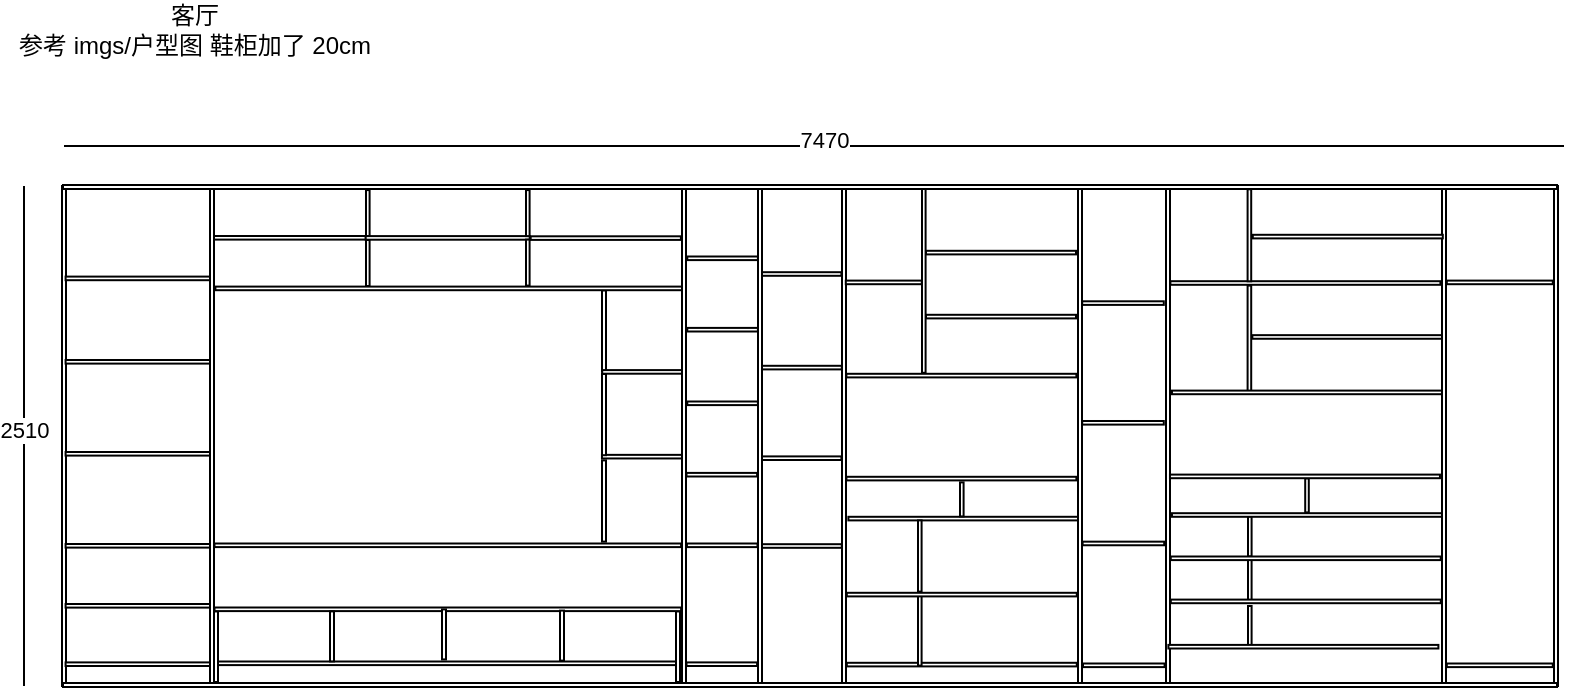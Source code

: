 <mxfile>
    <diagram id="WkoOyQL_onMO1ubSj4pm" name="第 1 页">
        <mxGraphModel dx="687" dy="387" grid="1" gridSize="10" guides="1" tooltips="1" connect="1" arrows="1" fold="1" page="1" pageScale="1" pageWidth="827" pageHeight="1169" math="0" shadow="0">
            <root>
                <mxCell id="0"/>
                <mxCell id="1" parent="0"/>
                <mxCell id="2" value="客厅&lt;br&gt;参考 imgs/户型图 鞋柜加了 20cm" style="text;html=1;strokeColor=none;fillColor=none;align=center;verticalAlign=middle;whiteSpace=wrap;rounded=0;movable=0;resizable=0;rotatable=0;deletable=0;editable=0;connectable=0;" parent="1" vertex="1">
                    <mxGeometry x="31" y="20" width="189" height="30" as="geometry"/>
                </mxCell>
                <mxCell id="5" value="" style="rounded=0;whiteSpace=wrap;html=1;movable=0;resizable=0;rotatable=0;deletable=0;editable=0;connectable=0;" parent="1" vertex="1">
                    <mxGeometry x="59" y="113" width="2" height="250" as="geometry"/>
                </mxCell>
                <mxCell id="13" value="" style="rounded=0;whiteSpace=wrap;html=1;rotation=90;movable=0;resizable=0;rotatable=0;deletable=0;editable=0;connectable=0;" parent="1" vertex="1">
                    <mxGeometry x="97" y="315" width="1.8" height="74.2" as="geometry"/>
                </mxCell>
                <mxCell id="25" value="" style="rounded=0;whiteSpace=wrap;html=1;rotation=90;movable=0;resizable=0;rotatable=0;deletable=0;editable=0;connectable=0;" parent="1" vertex="1">
                    <mxGeometry x="97" y="285.8" width="1.8" height="74.2" as="geometry"/>
                </mxCell>
                <mxCell id="27" value="" style="rounded=0;whiteSpace=wrap;html=1;rotation=90;movable=0;resizable=0;rotatable=0;deletable=0;editable=0;connectable=0;" parent="1" vertex="1">
                    <mxGeometry x="97" y="255.8" width="1.8" height="74.2" as="geometry"/>
                </mxCell>
                <mxCell id="28" value="" style="rounded=0;whiteSpace=wrap;html=1;rotation=90;movable=0;resizable=0;rotatable=0;deletable=0;editable=0;connectable=0;" parent="1" vertex="1">
                    <mxGeometry x="97" y="209.8" width="1.8" height="74.2" as="geometry"/>
                </mxCell>
                <mxCell id="29" value="" style="rounded=0;whiteSpace=wrap;html=1;rotation=90;movable=0;resizable=0;rotatable=0;deletable=0;editable=0;connectable=0;" parent="1" vertex="1">
                    <mxGeometry x="97" y="163.8" width="1.8" height="74.2" as="geometry"/>
                </mxCell>
                <mxCell id="30" value="" style="rounded=0;whiteSpace=wrap;html=1;rotation=90;movable=0;resizable=0;rotatable=0;deletable=0;editable=0;connectable=0;" parent="1" vertex="1">
                    <mxGeometry x="96" y="123.1" width="1.8" height="72.2" as="geometry"/>
                </mxCell>
                <mxCell id="34" value="" style="endArrow=none;html=1;movable=0;resizable=0;rotatable=0;deletable=0;editable=0;connectable=0;" parent="1" edge="1">
                    <mxGeometry width="50" height="50" relative="1" as="geometry">
                        <mxPoint x="40" y="363" as="sourcePoint"/>
                        <mxPoint x="40" y="113" as="targetPoint"/>
                    </mxGeometry>
                </mxCell>
                <mxCell id="35" value="2510" style="edgeLabel;html=1;align=center;verticalAlign=middle;resizable=0;points=[];movable=0;rotatable=0;deletable=0;editable=0;connectable=0;" parent="34" vertex="1" connectable="0">
                    <mxGeometry x="0.323" y="2" relative="1" as="geometry">
                        <mxPoint x="2" y="37" as="offset"/>
                    </mxGeometry>
                </mxCell>
                <mxCell id="36" value="" style="endArrow=none;html=1;movable=0;resizable=0;rotatable=0;deletable=0;editable=0;connectable=0;" parent="1" edge="1">
                    <mxGeometry width="50" height="50" relative="1" as="geometry">
                        <mxPoint x="60" y="93" as="sourcePoint"/>
                        <mxPoint x="810" y="93" as="targetPoint"/>
                    </mxGeometry>
                </mxCell>
                <mxCell id="37" value="7470" style="edgeLabel;html=1;align=center;verticalAlign=middle;resizable=0;points=[];movable=0;rotatable=0;deletable=0;editable=0;connectable=0;" parent="36" vertex="1" connectable="0">
                    <mxGeometry x="-0.278" y="2" relative="1" as="geometry">
                        <mxPoint x="109" y="-1" as="offset"/>
                    </mxGeometry>
                </mxCell>
                <mxCell id="38" value="" style="rounded=0;whiteSpace=wrap;html=1;rotation=90;movable=0;resizable=0;rotatable=0;deletable=0;editable=0;connectable=0;" parent="1" vertex="1">
                    <mxGeometry x="251" y="235" width="1.8" height="233.3" as="geometry"/>
                </mxCell>
                <mxCell id="41" value="" style="rounded=0;whiteSpace=wrap;html=1;rotation=90;movable=0;resizable=0;rotatable=0;deletable=0;editable=0;connectable=0;" parent="1" vertex="1">
                    <mxGeometry x="388" y="334.45" width="1.8" height="35.3" as="geometry"/>
                </mxCell>
                <mxCell id="44" value="" style="rounded=0;whiteSpace=wrap;html=1;movable=0;resizable=0;rotatable=0;deletable=0;editable=0;connectable=0;" parent="1" vertex="1">
                    <mxGeometry x="449" y="113.1" width="2" height="250" as="geometry"/>
                </mxCell>
                <mxCell id="47" value="" style="rounded=0;whiteSpace=wrap;html=1;rotation=90;movable=0;resizable=0;rotatable=0;deletable=0;editable=0;connectable=0;" parent="1" vertex="1">
                    <mxGeometry x="508" y="294.8" width="1.8" height="115" as="geometry"/>
                </mxCell>
                <mxCell id="49" value="" style="rounded=0;whiteSpace=wrap;html=1;rotation=90;movable=0;resizable=0;rotatable=0;deletable=0;editable=0;connectable=0;" parent="1" vertex="1">
                    <mxGeometry x="589" y="332.25" width="1.8" height="40.8" as="geometry"/>
                </mxCell>
                <mxCell id="53" value="" style="rounded=0;whiteSpace=wrap;html=1;rotation=90;movable=0;resizable=0;rotatable=0;deletable=0;editable=0;connectable=0;" parent="1" vertex="1">
                    <mxGeometry x="777" y="326.15" width="1.8" height="53" as="geometry"/>
                </mxCell>
                <mxCell id="54" value="" style="rounded=0;whiteSpace=wrap;html=1;rotation=-180;movable=0;resizable=0;rotatable=0;deletable=0;editable=0;connectable=0;" parent="1" vertex="1">
                    <mxGeometry x="135" y="325.7" width="2" height="35.3" as="geometry"/>
                </mxCell>
                <mxCell id="56" value="" style="rounded=0;whiteSpace=wrap;html=1;rotation=-180;movable=0;resizable=0;rotatable=0;deletable=0;editable=0;connectable=0;" parent="1" vertex="1">
                    <mxGeometry x="366" y="325.7" width="2" height="35.3" as="geometry"/>
                </mxCell>
                <mxCell id="57" value="" style="rounded=0;whiteSpace=wrap;html=1;rotation=90;movable=0;resizable=0;rotatable=0;deletable=0;editable=0;connectable=0;" parent="1" vertex="1">
                    <mxGeometry x="251" y="208" width="1.8" height="233.3" as="geometry"/>
                </mxCell>
                <mxCell id="59" value="" style="rounded=0;whiteSpace=wrap;html=1;rotation=-180;movable=0;resizable=0;rotatable=0;deletable=0;editable=0;connectable=0;" parent="1" vertex="1">
                    <mxGeometry x="193" y="325.7" width="2" height="25" as="geometry"/>
                </mxCell>
                <mxCell id="60" value="" style="rounded=0;whiteSpace=wrap;html=1;rotation=-180;movable=0;resizable=0;rotatable=0;deletable=0;editable=0;connectable=0;" parent="1" vertex="1">
                    <mxGeometry x="249" y="324.7" width="2" height="25" as="geometry"/>
                </mxCell>
                <mxCell id="62" value="" style="rounded=0;whiteSpace=wrap;html=1;rotation=-180;movable=0;resizable=0;rotatable=0;deletable=0;editable=0;connectable=0;" parent="1" vertex="1">
                    <mxGeometry x="308" y="325.3" width="2" height="25" as="geometry"/>
                </mxCell>
                <mxCell id="64" value="" style="rounded=0;whiteSpace=wrap;html=1;rotation=90;movable=0;resizable=0;rotatable=0;deletable=0;editable=0;connectable=0;" parent="1" vertex="1">
                    <mxGeometry x="251" y="176" width="1.8" height="233.3" as="geometry"/>
                </mxCell>
                <mxCell id="66" value="" style="rounded=0;whiteSpace=wrap;html=1;rotation=-180;movable=0;resizable=0;rotatable=0;deletable=0;editable=0;connectable=0;" parent="1" vertex="1">
                    <mxGeometry x="329" y="250.2" width="2" height="40.6" as="geometry"/>
                </mxCell>
                <mxCell id="68" value="" style="rounded=0;whiteSpace=wrap;html=1;rotation=90;movable=0;resizable=0;rotatable=0;deletable=0;editable=0;connectable=0;" parent="1" vertex="1">
                    <mxGeometry x="348.08" y="228.33" width="1.8" height="40" as="geometry"/>
                </mxCell>
                <mxCell id="69" value="" style="rounded=0;whiteSpace=wrap;html=1;rotation=-180;movable=0;resizable=0;rotatable=0;deletable=0;editable=0;connectable=0;" parent="1" vertex="1">
                    <mxGeometry x="329" y="207.0" width="2" height="40.6" as="geometry"/>
                </mxCell>
                <mxCell id="70" value="" style="rounded=0;whiteSpace=wrap;html=1;rotation=-180;movable=0;resizable=0;rotatable=0;deletable=0;editable=0;connectable=0;" parent="1" vertex="1">
                    <mxGeometry x="329" y="165.2" width="2" height="40.6" as="geometry"/>
                </mxCell>
                <mxCell id="71" value="" style="rounded=0;whiteSpace=wrap;html=1;rotation=90;movable=0;resizable=0;rotatable=0;deletable=0;editable=0;connectable=0;" parent="1" vertex="1">
                    <mxGeometry x="348.2" y="185.95" width="1.8" height="40" as="geometry"/>
                </mxCell>
                <mxCell id="72" value="" style="rounded=0;whiteSpace=wrap;html=1;rotation=90;movable=0;resizable=0;rotatable=0;deletable=0;editable=0;connectable=0;" parent="1" vertex="1">
                    <mxGeometry x="251.8" y="47.2" width="1.8" height="234" as="geometry"/>
                </mxCell>
                <mxCell id="75" value="" style="rounded=0;whiteSpace=wrap;html=1;rotation=-180;movable=0;resizable=0;rotatable=0;deletable=0;editable=0;connectable=0;" parent="1" vertex="1">
                    <mxGeometry x="211" y="115.05" width="1.8" height="23" as="geometry"/>
                </mxCell>
                <mxCell id="76" value="" style="rounded=0;whiteSpace=wrap;html=1;rotation=-180;movable=0;resizable=0;rotatable=0;deletable=0;editable=0;connectable=0;" parent="1" vertex="1">
                    <mxGeometry x="211" y="140" width="1.8" height="23" as="geometry"/>
                </mxCell>
                <mxCell id="77" value="" style="rounded=0;whiteSpace=wrap;html=1;rotation=90;movable=0;resizable=0;rotatable=0;deletable=0;editable=0;connectable=0;" parent="1" vertex="1">
                    <mxGeometry x="172" y="100.9" width="1.8" height="76" as="geometry"/>
                </mxCell>
                <mxCell id="78" value="" style="rounded=0;whiteSpace=wrap;html=1;rotation=90;movable=0;resizable=0;rotatable=0;deletable=0;editable=0;connectable=0;" parent="1" vertex="1">
                    <mxGeometry x="250.95" y="97.95" width="1.8" height="82" as="geometry"/>
                </mxCell>
                <mxCell id="79" value="" style="rounded=0;whiteSpace=wrap;html=1;rotation=-180;movable=0;resizable=0;rotatable=0;deletable=0;editable=0;connectable=0;" parent="1" vertex="1">
                    <mxGeometry x="291" y="115.05" width="1.8" height="23" as="geometry"/>
                </mxCell>
                <mxCell id="80" value="" style="rounded=0;whiteSpace=wrap;html=1;rotation=-180;movable=0;resizable=0;rotatable=0;deletable=0;editable=0;connectable=0;" parent="1" vertex="1">
                    <mxGeometry x="291" y="139.8" width="1.8" height="23" as="geometry"/>
                </mxCell>
                <mxCell id="81" value="" style="rounded=0;whiteSpace=wrap;html=1;rotation=90;movable=0;resizable=0;rotatable=0;deletable=0;editable=0;connectable=0;" parent="1" vertex="1">
                    <mxGeometry x="330" y="101.5" width="1.8" height="75.1" as="geometry"/>
                </mxCell>
                <mxCell id="82" value="" style="rounded=0;whiteSpace=wrap;html=1;rotation=90;movable=0;resizable=0;rotatable=0;deletable=0;editable=0;connectable=0;" parent="1" vertex="1">
                    <mxGeometry x="388.2" y="275" width="1.8" height="35.3" as="geometry"/>
                </mxCell>
                <mxCell id="83" value="" style="rounded=0;whiteSpace=wrap;html=1;rotation=90;movable=0;resizable=0;rotatable=0;deletable=0;editable=0;connectable=0;" parent="1" vertex="1">
                    <mxGeometry x="428" y="273" width="1.8" height="40" as="geometry"/>
                </mxCell>
                <mxCell id="85" value="" style="rounded=0;whiteSpace=wrap;html=1;rotation=90;movable=0;resizable=0;rotatable=0;deletable=0;editable=0;connectable=0;" parent="1" vertex="1">
                    <mxGeometry x="427.8" y="229.1" width="1.8" height="40" as="geometry"/>
                </mxCell>
                <mxCell id="86" value="" style="rounded=0;whiteSpace=wrap;html=1;rotation=90;movable=0;resizable=0;rotatable=0;deletable=0;editable=0;connectable=0;" parent="1" vertex="1">
                    <mxGeometry x="428" y="183.8" width="1.8" height="40" as="geometry"/>
                </mxCell>
                <mxCell id="87" value="" style="rounded=0;whiteSpace=wrap;html=1;rotation=90;movable=0;resizable=0;rotatable=0;deletable=0;editable=0;connectable=0;" parent="1" vertex="1">
                    <mxGeometry x="427.8" y="137" width="1.8" height="40" as="geometry"/>
                </mxCell>
                <mxCell id="92" value="" style="rounded=0;whiteSpace=wrap;html=1;rotation=90;movable=0;resizable=0;rotatable=0;deletable=0;editable=0;connectable=0;" parent="1" vertex="1">
                    <mxGeometry x="388" y="239.7" width="1.8" height="35.3" as="geometry"/>
                </mxCell>
                <mxCell id="94" value="" style="rounded=0;whiteSpace=wrap;html=1;rotation=90;movable=0;resizable=0;rotatable=0;deletable=0;editable=0;connectable=0;" parent="1" vertex="1">
                    <mxGeometry x="388.4" y="204" width="1.8" height="35.3" as="geometry"/>
                </mxCell>
                <mxCell id="95" value="" style="rounded=0;whiteSpace=wrap;html=1;rotation=90;movable=0;resizable=0;rotatable=0;deletable=0;editable=0;connectable=0;" parent="1" vertex="1">
                    <mxGeometry x="388.4" y="167.2" width="1.8" height="35.3" as="geometry"/>
                </mxCell>
                <mxCell id="96" value="" style="rounded=0;whiteSpace=wrap;html=1;rotation=90;movable=0;resizable=0;rotatable=0;deletable=0;editable=0;connectable=0;" parent="1" vertex="1">
                    <mxGeometry x="388.4" y="131.5" width="1.8" height="35.3" as="geometry"/>
                </mxCell>
                <mxCell id="100" value="" style="rounded=0;whiteSpace=wrap;html=1;rotation=90;movable=0;resizable=0;rotatable=0;deletable=0;editable=0;connectable=0;" parent="1" vertex="1">
                    <mxGeometry x="508.8" y="221.8" width="1.8" height="115" as="geometry"/>
                </mxCell>
                <mxCell id="101" value="" style="rounded=0;whiteSpace=wrap;html=1;rotation=-180;movable=0;resizable=0;rotatable=0;deletable=0;editable=0;connectable=0;" parent="1" vertex="1">
                    <mxGeometry x="487" y="280.2" width="1.8" height="35.6" as="geometry"/>
                </mxCell>
                <mxCell id="102" value="" style="rounded=0;whiteSpace=wrap;html=1;rotation=-180;movable=0;resizable=0;rotatable=0;deletable=0;editable=0;connectable=0;" parent="1" vertex="1">
                    <mxGeometry x="487" y="317.2" width="1.8" height="35.6" as="geometry"/>
                </mxCell>
                <mxCell id="98" value="" style="rounded=0;whiteSpace=wrap;html=1;rotation=90;movable=0;resizable=0;rotatable=0;deletable=0;editable=0;connectable=0;" parent="1" vertex="1">
                    <mxGeometry x="508" y="259.8" width="1.8" height="115" as="geometry"/>
                </mxCell>
                <mxCell id="103" value="" style="rounded=0;whiteSpace=wrap;html=1;rotation=-180;movable=0;resizable=0;rotatable=0;deletable=0;editable=0;connectable=0;" parent="1" vertex="1">
                    <mxGeometry x="508" y="261.2" width="1.8" height="17" as="geometry"/>
                </mxCell>
                <mxCell id="104" value="" style="rounded=0;whiteSpace=wrap;html=1;rotation=90;movable=0;resizable=0;rotatable=0;deletable=0;editable=0;connectable=0;" parent="1" vertex="1">
                    <mxGeometry x="507.8" y="201.8" width="1.8" height="115" as="geometry"/>
                </mxCell>
                <mxCell id="106" value="" style="rounded=0;whiteSpace=wrap;html=1;rotation=90;movable=0;resizable=0;rotatable=0;deletable=0;editable=0;connectable=0;" parent="1" vertex="1">
                    <mxGeometry x="507.8" y="150.3" width="1.8" height="115" as="geometry"/>
                </mxCell>
                <mxCell id="107" value="" style="rounded=0;whiteSpace=wrap;html=1;rotation=-180;movable=0;resizable=0;rotatable=0;deletable=0;editable=0;connectable=0;" parent="1" vertex="1">
                    <mxGeometry x="489" y="114.4" width="1.8" height="92" as="geometry"/>
                </mxCell>
                <mxCell id="108" value="" style="rounded=0;whiteSpace=wrap;html=1;rotation=90;movable=0;resizable=0;rotatable=0;deletable=0;editable=0;connectable=0;" parent="1" vertex="1">
                    <mxGeometry x="469" y="142.2" width="1.8" height="38" as="geometry"/>
                </mxCell>
                <mxCell id="110" value="" style="rounded=0;whiteSpace=wrap;html=1;rotation=90;movable=0;resizable=0;rotatable=0;deletable=0;editable=0;connectable=0;" parent="1" vertex="1">
                    <mxGeometry x="527.6" y="108.8" width="1.8" height="75" as="geometry"/>
                </mxCell>
                <mxCell id="111" value="" style="rounded=0;whiteSpace=wrap;html=1;rotation=90;movable=0;resizable=0;rotatable=0;deletable=0;editable=0;connectable=0;" parent="1" vertex="1">
                    <mxGeometry x="527.6" y="140.8" width="1.8" height="75" as="geometry"/>
                </mxCell>
                <mxCell id="113" value="" style="rounded=0;whiteSpace=wrap;html=1;rotation=90;movable=0;resizable=0;rotatable=0;deletable=0;editable=0;connectable=0;" parent="1" vertex="1">
                    <mxGeometry x="588.8" y="271.33" width="1.8" height="40.8" as="geometry"/>
                </mxCell>
                <mxCell id="114" value="" style="rounded=0;whiteSpace=wrap;html=1;rotation=90;movable=0;resizable=0;rotatable=0;deletable=0;editable=0;connectable=0;" parent="1" vertex="1">
                    <mxGeometry x="588.6" y="211" width="1.8" height="40.8" as="geometry"/>
                </mxCell>
                <mxCell id="115" value="" style="rounded=0;whiteSpace=wrap;html=1;rotation=90;movable=0;resizable=0;rotatable=0;deletable=0;editable=0;connectable=0;" parent="1" vertex="1">
                    <mxGeometry x="588.6" y="151.15" width="1.8" height="40.8" as="geometry"/>
                </mxCell>
                <mxCell id="122" value="" style="rounded=0;whiteSpace=wrap;html=1;rotation=0;movable=0;resizable=0;rotatable=0;deletable=0;editable=0;connectable=0;" parent="1" vertex="1">
                    <mxGeometry x="652" y="323" width="1.8" height="20" as="geometry"/>
                </mxCell>
                <mxCell id="123" value="" style="rounded=0;whiteSpace=wrap;html=1;rotation=0;movable=0;resizable=0;rotatable=0;deletable=0;editable=0;connectable=0;" parent="1" vertex="1">
                    <mxGeometry x="652" y="300" width="1.8" height="20" as="geometry"/>
                </mxCell>
                <mxCell id="125" value="" style="rounded=0;whiteSpace=wrap;html=1;rotation=0;movable=0;resizable=0;rotatable=0;deletable=0;editable=0;connectable=0;" parent="1" vertex="1">
                    <mxGeometry x="652" y="278.2" width="1.8" height="20" as="geometry"/>
                </mxCell>
                <mxCell id="126" value="" style="rounded=0;whiteSpace=wrap;html=1;rotation=0;movable=0;resizable=0;rotatable=0;deletable=0;editable=0;connectable=0;" parent="1" vertex="1">
                    <mxGeometry x="680.6" y="259.2" width="1.8" height="17" as="geometry"/>
                </mxCell>
                <mxCell id="127" value="" style="rounded=0;whiteSpace=wrap;html=1;rotation=-180;movable=0;resizable=0;rotatable=0;deletable=0;editable=0;connectable=0;" parent="1" vertex="1">
                    <mxGeometry x="651.8" y="162.8" width="1.8" height="53" as="geometry"/>
                </mxCell>
                <mxCell id="129" value="" style="rounded=0;whiteSpace=wrap;html=1;rotation=90;movable=0;resizable=0;rotatable=0;deletable=0;editable=0;connectable=0;" parent="1" vertex="1">
                    <mxGeometry x="679.8" y="94" width="1.8" height="135" as="geometry"/>
                </mxCell>
                <mxCell id="130" value="" style="rounded=0;whiteSpace=wrap;html=1;rotation=-180;movable=0;resizable=0;rotatable=0;deletable=0;editable=0;connectable=0;" parent="1" vertex="1">
                    <mxGeometry x="651.8" y="114.65" width="1.8" height="46" as="geometry"/>
                </mxCell>
                <mxCell id="132" value="" style="rounded=0;whiteSpace=wrap;html=1;rotation=90;movable=0;resizable=0;rotatable=0;deletable=0;editable=0;connectable=0;" parent="1" vertex="1">
                    <mxGeometry x="700.78" y="140.98" width="1.8" height="95" as="geometry"/>
                </mxCell>
                <mxCell id="133" value="" style="rounded=0;whiteSpace=wrap;html=1;rotation=90;movable=0;resizable=0;rotatable=0;deletable=0;editable=0;connectable=0;" parent="1" vertex="1">
                    <mxGeometry x="777" y="134.7" width="1.8" height="53" as="geometry"/>
                </mxCell>
                <mxCell id="40" value="" style="rounded=0;whiteSpace=wrap;html=1;movable=0;resizable=0;rotatable=0;deletable=0;editable=0;connectable=0;" parent="1" vertex="1">
                    <mxGeometry x="369" y="113" width="2" height="250" as="geometry"/>
                </mxCell>
                <mxCell id="43" value="" style="rounded=0;whiteSpace=wrap;html=1;movable=0;resizable=0;rotatable=0;deletable=0;editable=0;connectable=0;" parent="1" vertex="1">
                    <mxGeometry x="407" y="113.1" width="2" height="250" as="geometry"/>
                </mxCell>
                <mxCell id="48" value="" style="rounded=0;whiteSpace=wrap;html=1;movable=0;resizable=0;rotatable=0;deletable=0;editable=0;connectable=0;" parent="1" vertex="1">
                    <mxGeometry x="567" y="113" width="2" height="250" as="geometry"/>
                </mxCell>
                <mxCell id="50" value="" style="rounded=0;whiteSpace=wrap;html=1;movable=0;resizable=0;rotatable=0;deletable=0;editable=0;connectable=0;" parent="1" vertex="1">
                    <mxGeometry x="611" y="113" width="2" height="250" as="geometry"/>
                </mxCell>
                <mxCell id="52" value="" style="rounded=0;whiteSpace=wrap;html=1;movable=0;resizable=0;rotatable=0;deletable=0;editable=0;connectable=0;" parent="1" vertex="1">
                    <mxGeometry x="749" y="113" width="2" height="250" as="geometry"/>
                </mxCell>
                <mxCell id="9" value="" style="rounded=0;whiteSpace=wrap;html=1;movable=0;resizable=0;rotatable=0;deletable=0;editable=0;connectable=0;" parent="1" vertex="1">
                    <mxGeometry x="805" y="113" width="2" height="250" as="geometry"/>
                </mxCell>
                <mxCell id="135" value="" style="rounded=0;whiteSpace=wrap;html=1;movable=0;resizable=0;rotatable=0;deletable=0;editable=0;connectable=0;" parent="1" vertex="1">
                    <mxGeometry x="133" y="113.05" width="2" height="250" as="geometry"/>
                </mxCell>
                <mxCell id="6" value="" style="rounded=0;whiteSpace=wrap;html=1;rotation=90;movable=0;resizable=0;rotatable=0;deletable=0;editable=0;connectable=0;" parent="1" vertex="1">
                    <mxGeometry x="432" y="-260" width="2" height="747" as="geometry"/>
                </mxCell>
                <mxCell id="136" value="" style="rounded=0;whiteSpace=wrap;html=1;rotation=90;movable=0;resizable=0;rotatable=0;deletable=0;editable=0;connectable=0;" parent="1" vertex="1">
                    <mxGeometry x="432" y="-11" width="2" height="747" as="geometry"/>
                </mxCell>
                <mxCell id="137" value="" style="rounded=0;whiteSpace=wrap;html=1;rotation=90;movable=0;resizable=0;rotatable=0;deletable=0;editable=0;connectable=0;" parent="1" vertex="1">
                    <mxGeometry x="701" y="90.8" width="1.8" height="95" as="geometry"/>
                </mxCell>
                <mxCell id="138" value="" style="rounded=0;whiteSpace=wrap;html=1;rotation=90;movable=0;resizable=0;rotatable=0;deletable=0;editable=0;connectable=0;" parent="1" vertex="1">
                    <mxGeometry x="679.58" y="190.7" width="1.8" height="135" as="geometry"/>
                </mxCell>
                <mxCell id="139" value="" style="rounded=0;whiteSpace=wrap;html=1;rotation=90;movable=0;resizable=0;rotatable=0;deletable=0;editable=0;connectable=0;" parent="1" vertex="1">
                    <mxGeometry x="680.58" y="148.7" width="1.8" height="135" as="geometry"/>
                </mxCell>
                <mxCell id="140" value="" style="rounded=0;whiteSpace=wrap;html=1;rotation=90;movable=0;resizable=0;rotatable=0;deletable=0;editable=0;connectable=0;" parent="1" vertex="1">
                    <mxGeometry x="680.58" y="210" width="1.8" height="135" as="geometry"/>
                </mxCell>
                <mxCell id="141" value="" style="rounded=0;whiteSpace=wrap;html=1;rotation=90;movable=0;resizable=0;rotatable=0;deletable=0;editable=0;connectable=0;" parent="1" vertex="1">
                    <mxGeometry x="679.98" y="231.65" width="1.8" height="135" as="geometry"/>
                </mxCell>
                <mxCell id="142" value="" style="rounded=0;whiteSpace=wrap;html=1;rotation=90;movable=0;resizable=0;rotatable=0;deletable=0;editable=0;connectable=0;" parent="1" vertex="1">
                    <mxGeometry x="680" y="253.2" width="1.8" height="135" as="geometry"/>
                </mxCell>
                <mxCell id="143" value="" style="rounded=0;whiteSpace=wrap;html=1;rotation=90;movable=0;resizable=0;rotatable=0;deletable=0;editable=0;connectable=0;" parent="1" vertex="1">
                    <mxGeometry x="678.8" y="275.85" width="1.8" height="135" as="geometry"/>
                </mxCell>
            </root>
        </mxGraphModel>
    </diagram>
</mxfile>